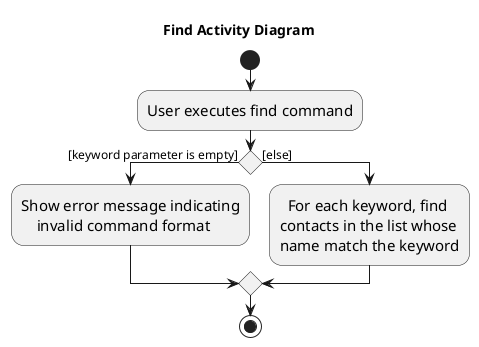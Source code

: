 @startuml
title Find Activity Diagram
skinparam ActivityFontSize 15
skinparam ArrowFontSize 12
start
:User executes find command;

'Since the beta syntax does not support placing the condition outside the
'diamond we place it as the true branch instead.

if () then ([keyword parameter is empty])
    :Show error message indicating
        invalid command format;
else ([else])
     :  For each keyword, find
     contacts in the list whose
     name match the keyword;
endif
stop
@enduml
